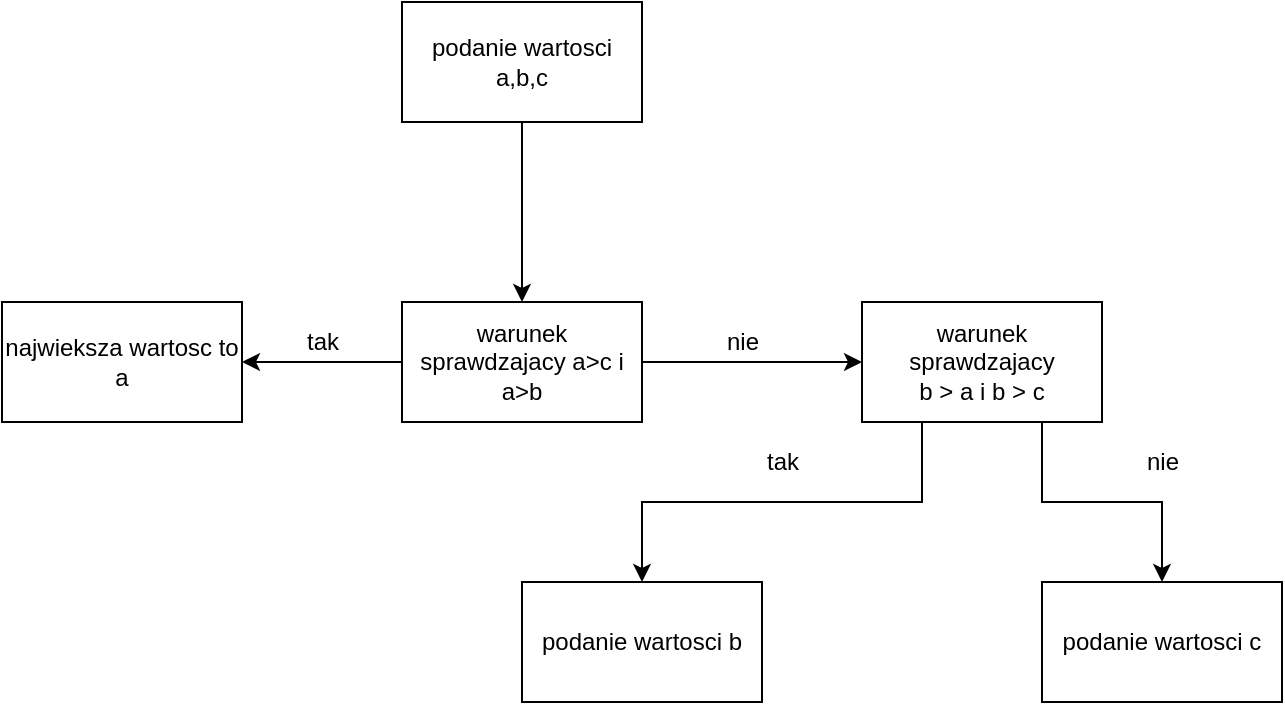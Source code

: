<mxfile version="13.10.0" type="embed">
    <diagram id="GMFFiG2-LCl6q-O0VCTg" name="Page-1">
        <mxGraphModel dx="1204" dy="646" grid="1" gridSize="10" guides="1" tooltips="1" connect="1" arrows="1" fold="1" page="1" pageScale="1" pageWidth="827" pageHeight="1169" math="0" shadow="0">
            <root>
                <mxCell id="0"/>
                <mxCell id="1" parent="0"/>
                <mxCell id="4" style="edgeStyle=orthogonalEdgeStyle;rounded=0;orthogonalLoop=1;jettySize=auto;html=1;exitX=0.5;exitY=1;exitDx=0;exitDy=0;" edge="1" parent="1" source="2" target="3">
                    <mxGeometry relative="1" as="geometry"/>
                </mxCell>
                <mxCell id="2" value="podanie wartosci a,b,c" style="whiteSpace=wrap;html=1;" vertex="1" parent="1">
                    <mxGeometry x="340" y="110" width="120" height="60" as="geometry"/>
                </mxCell>
                <mxCell id="5" style="edgeStyle=orthogonalEdgeStyle;rounded=0;orthogonalLoop=1;jettySize=auto;html=1;exitX=0;exitY=0.5;exitDx=0;exitDy=0;" edge="1" parent="1" source="3">
                    <mxGeometry relative="1" as="geometry">
                        <mxPoint x="260" y="290" as="targetPoint"/>
                    </mxGeometry>
                </mxCell>
                <mxCell id="9" style="edgeStyle=orthogonalEdgeStyle;rounded=0;orthogonalLoop=1;jettySize=auto;html=1;exitX=1;exitY=0.5;exitDx=0;exitDy=0;entryX=0;entryY=0.5;entryDx=0;entryDy=0;" edge="1" parent="1" source="3" target="8">
                    <mxGeometry relative="1" as="geometry"/>
                </mxCell>
                <mxCell id="3" value="warunek sprawdzajacy a&amp;gt;c i a&amp;gt;b" style="whiteSpace=wrap;html=1;" vertex="1" parent="1">
                    <mxGeometry x="340" y="260" width="120" height="60" as="geometry"/>
                </mxCell>
                <mxCell id="6" value="najwieksza wartosc to a" style="whiteSpace=wrap;html=1;" vertex="1" parent="1">
                    <mxGeometry x="140" y="260" width="120" height="60" as="geometry"/>
                </mxCell>
                <mxCell id="7" value="tak" style="text;html=1;align=center;verticalAlign=middle;resizable=0;points=[];autosize=1;" vertex="1" parent="1">
                    <mxGeometry x="285" y="270" width="30" height="20" as="geometry"/>
                </mxCell>
                <mxCell id="13" style="edgeStyle=orthogonalEdgeStyle;rounded=0;orthogonalLoop=1;jettySize=auto;html=1;exitX=0.25;exitY=1;exitDx=0;exitDy=0;" edge="1" parent="1" source="8" target="11">
                    <mxGeometry relative="1" as="geometry"/>
                </mxCell>
                <mxCell id="14" style="edgeStyle=orthogonalEdgeStyle;rounded=0;orthogonalLoop=1;jettySize=auto;html=1;exitX=0.75;exitY=1;exitDx=0;exitDy=0;entryX=0.5;entryY=0;entryDx=0;entryDy=0;" edge="1" parent="1" source="8" target="12">
                    <mxGeometry relative="1" as="geometry"/>
                </mxCell>
                <mxCell id="8" value="warunek sprawdzajacy&lt;br&gt;b &amp;gt; a i b &amp;gt; c" style="whiteSpace=wrap;html=1;" vertex="1" parent="1">
                    <mxGeometry x="570" y="260" width="120" height="60" as="geometry"/>
                </mxCell>
                <mxCell id="10" value="nie" style="text;html=1;align=center;verticalAlign=middle;resizable=0;points=[];autosize=1;" vertex="1" parent="1">
                    <mxGeometry x="495" y="270" width="30" height="20" as="geometry"/>
                </mxCell>
                <mxCell id="11" value="podanie wartosci b" style="whiteSpace=wrap;html=1;" vertex="1" parent="1">
                    <mxGeometry x="400" y="400" width="120" height="60" as="geometry"/>
                </mxCell>
                <mxCell id="12" value="podanie wartosci c" style="whiteSpace=wrap;html=1;" vertex="1" parent="1">
                    <mxGeometry x="660" y="400" width="120" height="60" as="geometry"/>
                </mxCell>
                <mxCell id="15" value="tak" style="text;html=1;align=center;verticalAlign=middle;resizable=0;points=[];autosize=1;" vertex="1" parent="1">
                    <mxGeometry x="515" y="330" width="30" height="20" as="geometry"/>
                </mxCell>
                <mxCell id="16" value="nie" style="text;html=1;align=center;verticalAlign=middle;resizable=0;points=[];autosize=1;" vertex="1" parent="1">
                    <mxGeometry x="705" y="330" width="30" height="20" as="geometry"/>
                </mxCell>
            </root>
        </mxGraphModel>
    </diagram>
</mxfile>